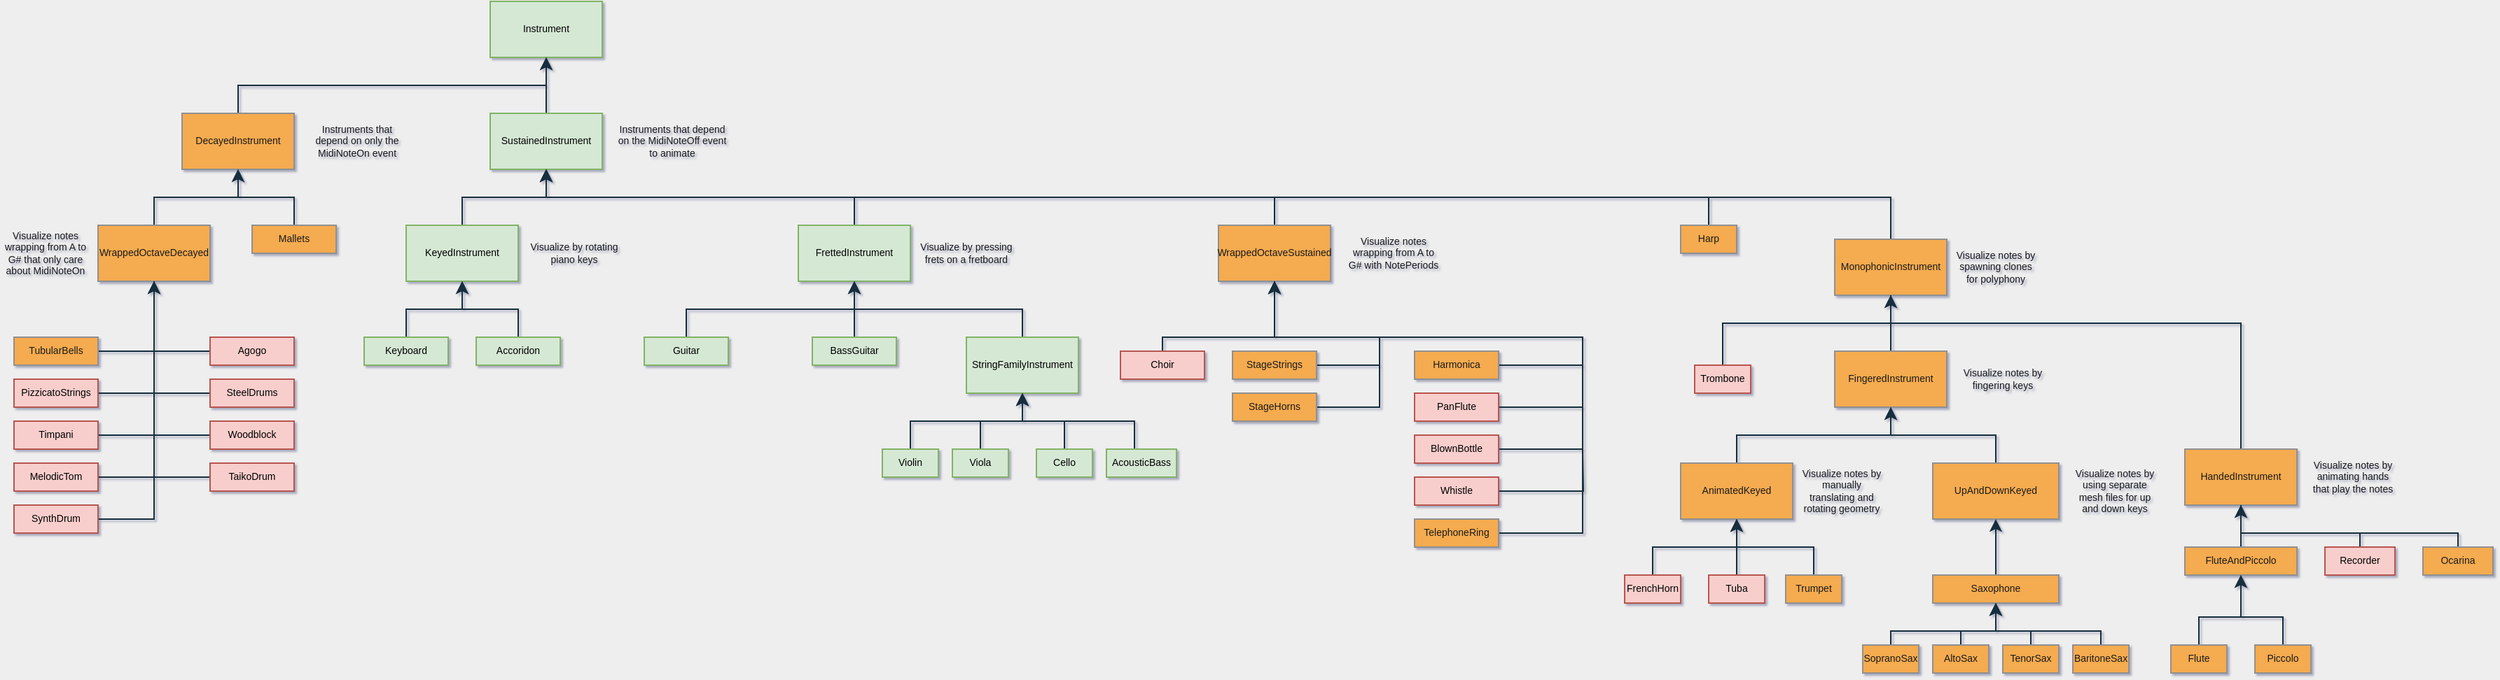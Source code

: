 <mxfile version="14.1.8" type="device"><diagram id="WUts6WO1dOStPRnksAvn" name="Page-1"><mxGraphModel dx="778" dy="396" grid="0" gridSize="10" guides="1" tooltips="1" connect="1" arrows="1" fold="1" page="1" pageScale="1" pageWidth="850" pageHeight="1100" background="#EEEEEE" math="0" shadow="1"><root><mxCell id="0"/><mxCell id="1" parent="0"/><mxCell id="Xlihz779-8YkZ3bhaRgM-1" value="Instrument" style="rounded=0;whiteSpace=wrap;html=1;fontSize=7;fillColor=#d5e8d4;strokeColor=#82b366;" vertex="1" parent="1"><mxGeometry x="420" y="280" width="80" height="40" as="geometry"/></mxCell><mxCell id="Xlihz779-8YkZ3bhaRgM-10" style="edgeStyle=orthogonalEdgeStyle;rounded=0;orthogonalLoop=1;jettySize=auto;html=1;fontSize=7;strokeColor=#182E3E;fontColor=#1A1A1A;labelBackgroundColor=#EEEEEE;" edge="1" parent="1" source="Xlihz779-8YkZ3bhaRgM-2" target="Xlihz779-8YkZ3bhaRgM-9"><mxGeometry relative="1" as="geometry"/></mxCell><mxCell id="Xlihz779-8YkZ3bhaRgM-2" value="KeyedInstrument" style="rounded=0;whiteSpace=wrap;html=1;fontSize=7;fillColor=#d5e8d4;strokeColor=#82b366;" vertex="1" parent="1"><mxGeometry x="360" y="440" width="80" height="40" as="geometry"/></mxCell><mxCell id="Xlihz779-8YkZ3bhaRgM-5" style="edgeStyle=orthogonalEdgeStyle;rounded=0;orthogonalLoop=1;jettySize=auto;html=1;fontSize=7;strokeColor=#182E3E;fontColor=#1A1A1A;labelBackgroundColor=#EEEEEE;" edge="1" parent="1" source="Xlihz779-8YkZ3bhaRgM-3" target="Xlihz779-8YkZ3bhaRgM-2"><mxGeometry relative="1" as="geometry"/></mxCell><mxCell id="Xlihz779-8YkZ3bhaRgM-3" value="Keyboard" style="rounded=0;whiteSpace=wrap;html=1;fontSize=7;fillColor=#d5e8d4;strokeColor=#82b366;" vertex="1" parent="1"><mxGeometry x="330" y="520" width="60" height="20" as="geometry"/></mxCell><mxCell id="Xlihz779-8YkZ3bhaRgM-6" style="edgeStyle=orthogonalEdgeStyle;rounded=0;orthogonalLoop=1;jettySize=auto;html=1;fontSize=7;strokeColor=#182E3E;fontColor=#1A1A1A;labelBackgroundColor=#EEEEEE;" edge="1" parent="1" source="Xlihz779-8YkZ3bhaRgM-4" target="Xlihz779-8YkZ3bhaRgM-2"><mxGeometry relative="1" as="geometry"/></mxCell><mxCell id="Xlihz779-8YkZ3bhaRgM-4" value="Accoridon" style="rounded=0;whiteSpace=wrap;html=1;fontSize=7;fillColor=#d5e8d4;strokeColor=#82b366;" vertex="1" parent="1"><mxGeometry x="410" y="520" width="60" height="20" as="geometry"/></mxCell><mxCell id="Xlihz779-8YkZ3bhaRgM-11" style="edgeStyle=orthogonalEdgeStyle;rounded=0;orthogonalLoop=1;jettySize=auto;html=1;fontSize=7;strokeColor=#182E3E;fontColor=#1A1A1A;labelBackgroundColor=#EEEEEE;" edge="1" parent="1" source="Xlihz779-8YkZ3bhaRgM-9" target="Xlihz779-8YkZ3bhaRgM-1"><mxGeometry relative="1" as="geometry"/></mxCell><mxCell id="Xlihz779-8YkZ3bhaRgM-9" value="SustainedInstrument" style="rounded=0;whiteSpace=wrap;html=1;fontSize=7;fillColor=#d5e8d4;strokeColor=#82b366;" vertex="1" parent="1"><mxGeometry x="420" y="360" width="80" height="40" as="geometry"/></mxCell><mxCell id="Xlihz779-8YkZ3bhaRgM-13" style="edgeStyle=orthogonalEdgeStyle;rounded=0;orthogonalLoop=1;jettySize=auto;html=1;fontSize=7;strokeColor=#182E3E;fontColor=#1A1A1A;labelBackgroundColor=#EEEEEE;" edge="1" parent="1" source="Xlihz779-8YkZ3bhaRgM-12" target="Xlihz779-8YkZ3bhaRgM-9"><mxGeometry relative="1" as="geometry"><Array as="points"><mxPoint x="680" y="420"/><mxPoint x="460" y="420"/></Array></mxGeometry></mxCell><mxCell id="Xlihz779-8YkZ3bhaRgM-12" value="&lt;font style=&quot;font-size: 7px;&quot;&gt;FrettedInstrument&lt;/font&gt;" style="rounded=0;whiteSpace=wrap;html=1;fontSize=7;fillColor=#d5e8d4;strokeColor=#82b366;" vertex="1" parent="1"><mxGeometry x="640" y="440" width="80" height="40" as="geometry"/></mxCell><mxCell id="Xlihz779-8YkZ3bhaRgM-15" style="edgeStyle=orthogonalEdgeStyle;rounded=0;orthogonalLoop=1;jettySize=auto;html=1;fontSize=7;strokeColor=#182E3E;fontColor=#1A1A1A;labelBackgroundColor=#EEEEEE;" edge="1" parent="1" source="Xlihz779-8YkZ3bhaRgM-14" target="Xlihz779-8YkZ3bhaRgM-12"><mxGeometry relative="1" as="geometry"><Array as="points"><mxPoint x="560" y="500"/><mxPoint x="680" y="500"/></Array></mxGeometry></mxCell><mxCell id="Xlihz779-8YkZ3bhaRgM-14" value="&lt;font style=&quot;font-size: 7px;&quot;&gt;Guitar&lt;/font&gt;" style="rounded=0;whiteSpace=wrap;html=1;fontSize=7;fillColor=#d5e8d4;strokeColor=#82b366;" vertex="1" parent="1"><mxGeometry x="530" y="520" width="60" height="20" as="geometry"/></mxCell><mxCell id="Xlihz779-8YkZ3bhaRgM-17" style="edgeStyle=orthogonalEdgeStyle;rounded=0;orthogonalLoop=1;jettySize=auto;html=1;fontSize=7;strokeColor=#182E3E;fontColor=#1A1A1A;labelBackgroundColor=#EEEEEE;" edge="1" parent="1" source="Xlihz779-8YkZ3bhaRgM-16" target="Xlihz779-8YkZ3bhaRgM-12"><mxGeometry relative="1" as="geometry"/></mxCell><mxCell id="Xlihz779-8YkZ3bhaRgM-16" value="&lt;font style=&quot;font-size: 7px;&quot;&gt;BassGuitar&lt;br style=&quot;font-size: 7px;&quot;&gt;&lt;/font&gt;" style="rounded=0;whiteSpace=wrap;html=1;fontSize=7;fillColor=#d5e8d4;strokeColor=#82b366;" vertex="1" parent="1"><mxGeometry x="650" y="520" width="60" height="20" as="geometry"/></mxCell><mxCell id="Xlihz779-8YkZ3bhaRgM-19" style="edgeStyle=orthogonalEdgeStyle;rounded=0;orthogonalLoop=1;jettySize=auto;html=1;fontSize=7;strokeColor=#182E3E;fontColor=#1A1A1A;labelBackgroundColor=#EEEEEE;" edge="1" parent="1" source="Xlihz779-8YkZ3bhaRgM-18" target="Xlihz779-8YkZ3bhaRgM-12"><mxGeometry relative="1" as="geometry"><Array as="points"><mxPoint x="800" y="500"/><mxPoint x="680" y="500"/></Array></mxGeometry></mxCell><mxCell id="Xlihz779-8YkZ3bhaRgM-18" value="&lt;font style=&quot;font-size: 7px;&quot;&gt;StringFamilyInstrument&lt;br style=&quot;font-size: 7px;&quot;&gt;&lt;/font&gt;" style="rounded=0;whiteSpace=wrap;html=1;fontSize=7;fillColor=#d5e8d4;strokeColor=#82b366;" vertex="1" parent="1"><mxGeometry x="760" y="520" width="80" height="40" as="geometry"/></mxCell><mxCell id="Xlihz779-8YkZ3bhaRgM-27" style="edgeStyle=orthogonalEdgeStyle;rounded=0;orthogonalLoop=1;jettySize=auto;html=1;fontSize=7;strokeColor=#182E3E;fontColor=#1A1A1A;labelBackgroundColor=#EEEEEE;" edge="1" parent="1" source="Xlihz779-8YkZ3bhaRgM-23" target="Xlihz779-8YkZ3bhaRgM-18"><mxGeometry relative="1" as="geometry"><Array as="points"><mxPoint x="720" y="580"/><mxPoint x="800" y="580"/></Array></mxGeometry></mxCell><mxCell id="Xlihz779-8YkZ3bhaRgM-23" value="&lt;font style=&quot;font-size: 7px;&quot;&gt;Violin&lt;br style=&quot;font-size: 7px;&quot;&gt;&lt;/font&gt;" style="rounded=0;whiteSpace=wrap;html=1;fontSize=7;fillColor=#d5e8d4;strokeColor=#82b366;" vertex="1" parent="1"><mxGeometry x="700" y="600" width="40" height="20" as="geometry"/></mxCell><mxCell id="Xlihz779-8YkZ3bhaRgM-28" style="edgeStyle=orthogonalEdgeStyle;rounded=0;orthogonalLoop=1;jettySize=auto;html=1;fontSize=7;strokeColor=#182E3E;fontColor=#1A1A1A;labelBackgroundColor=#EEEEEE;" edge="1" parent="1" source="Xlihz779-8YkZ3bhaRgM-24" target="Xlihz779-8YkZ3bhaRgM-18"><mxGeometry relative="1" as="geometry"/></mxCell><mxCell id="Xlihz779-8YkZ3bhaRgM-24" value="&lt;font style=&quot;font-size: 7px;&quot;&gt;Viola&lt;br style=&quot;font-size: 7px;&quot;&gt;&lt;/font&gt;" style="rounded=0;whiteSpace=wrap;html=1;fontSize=7;fillColor=#d5e8d4;strokeColor=#82b366;" vertex="1" parent="1"><mxGeometry x="750" y="600" width="40" height="20" as="geometry"/></mxCell><mxCell id="Xlihz779-8YkZ3bhaRgM-29" style="edgeStyle=orthogonalEdgeStyle;rounded=0;orthogonalLoop=1;jettySize=auto;html=1;fontSize=7;strokeColor=#182E3E;fontColor=#1A1A1A;labelBackgroundColor=#EEEEEE;" edge="1" parent="1" source="Xlihz779-8YkZ3bhaRgM-25" target="Xlihz779-8YkZ3bhaRgM-18"><mxGeometry relative="1" as="geometry"/></mxCell><mxCell id="Xlihz779-8YkZ3bhaRgM-25" value="&lt;font style=&quot;font-size: 7px;&quot;&gt;Cello&lt;br style=&quot;font-size: 7px;&quot;&gt;&lt;/font&gt;" style="rounded=0;whiteSpace=wrap;html=1;fontSize=7;fillColor=#d5e8d4;strokeColor=#82b366;" vertex="1" parent="1"><mxGeometry x="810" y="600" width="40" height="20" as="geometry"/></mxCell><mxCell id="Xlihz779-8YkZ3bhaRgM-30" style="edgeStyle=orthogonalEdgeStyle;rounded=0;orthogonalLoop=1;jettySize=auto;html=1;fontSize=7;strokeColor=#182E3E;fontColor=#1A1A1A;labelBackgroundColor=#EEEEEE;" edge="1" parent="1" source="Xlihz779-8YkZ3bhaRgM-26" target="Xlihz779-8YkZ3bhaRgM-18"><mxGeometry relative="1" as="geometry"><Array as="points"><mxPoint x="880" y="580"/><mxPoint x="800" y="580"/></Array></mxGeometry></mxCell><mxCell id="Xlihz779-8YkZ3bhaRgM-26" value="&lt;font style=&quot;font-size: 7px;&quot;&gt;AcousticBass&lt;br style=&quot;font-size: 7px;&quot;&gt;&lt;/font&gt;" style="rounded=0;whiteSpace=wrap;html=1;fontSize=7;fillColor=#d5e8d4;strokeColor=#82b366;" vertex="1" parent="1"><mxGeometry x="860" y="600" width="50" height="20" as="geometry"/></mxCell><mxCell id="Xlihz779-8YkZ3bhaRgM-35" style="edgeStyle=orthogonalEdgeStyle;rounded=0;orthogonalLoop=1;jettySize=auto;html=1;fontSize=7;strokeColor=#182E3E;fontColor=#1A1A1A;labelBackgroundColor=#EEEEEE;" edge="1" parent="1" source="Xlihz779-8YkZ3bhaRgM-33" target="Xlihz779-8YkZ3bhaRgM-1"><mxGeometry relative="1" as="geometry"><Array as="points"><mxPoint x="240" y="340"/><mxPoint x="460" y="340"/></Array></mxGeometry></mxCell><mxCell id="Xlihz779-8YkZ3bhaRgM-33" value="DecayedInstrument" style="rounded=0;whiteSpace=wrap;html=1;fontSize=7;fillColor=#F5AB50;strokeColor=#909090;fontColor=#1A1A1A;" vertex="1" parent="1"><mxGeometry x="200" y="360" width="80" height="40" as="geometry"/></mxCell><mxCell id="Xlihz779-8YkZ3bhaRgM-36" style="edgeStyle=orthogonalEdgeStyle;rounded=0;orthogonalLoop=1;jettySize=auto;html=1;fontSize=7;strokeColor=#182E3E;fontColor=#1A1A1A;labelBackgroundColor=#EEEEEE;" edge="1" parent="1" source="Xlihz779-8YkZ3bhaRgM-34" target="Xlihz779-8YkZ3bhaRgM-33"><mxGeometry relative="1" as="geometry"/></mxCell><mxCell id="Xlihz779-8YkZ3bhaRgM-34" value="Mallets" style="rounded=0;whiteSpace=wrap;html=1;fontSize=7;fillColor=#F5AB50;strokeColor=#909090;fontColor=#1A1A1A;" vertex="1" parent="1"><mxGeometry x="250" y="440" width="60" height="20" as="geometry"/></mxCell><mxCell id="Xlihz779-8YkZ3bhaRgM-40" style="edgeStyle=orthogonalEdgeStyle;rounded=0;orthogonalLoop=1;jettySize=auto;html=1;fontSize=7;strokeColor=#182E3E;fontColor=#1A1A1A;labelBackgroundColor=#EEEEEE;" edge="1" parent="1" source="Xlihz779-8YkZ3bhaRgM-37" target="Xlihz779-8YkZ3bhaRgM-38"><mxGeometry relative="1" as="geometry"><Array as="points"><mxPoint x="180" y="530"/></Array></mxGeometry></mxCell><mxCell id="Xlihz779-8YkZ3bhaRgM-37" value="TubularBells" style="rounded=0;whiteSpace=wrap;html=1;fontSize=7;fillColor=#F5AB50;strokeColor=#909090;fontColor=#1A1A1A;" vertex="1" parent="1"><mxGeometry x="80" y="520" width="60" height="20" as="geometry"/></mxCell><mxCell id="Xlihz779-8YkZ3bhaRgM-41" style="edgeStyle=orthogonalEdgeStyle;rounded=0;orthogonalLoop=1;jettySize=auto;html=1;fontSize=7;strokeColor=#182E3E;fontColor=#1A1A1A;labelBackgroundColor=#EEEEEE;" edge="1" parent="1" source="Xlihz779-8YkZ3bhaRgM-38" target="Xlihz779-8YkZ3bhaRgM-33"><mxGeometry relative="1" as="geometry"/></mxCell><mxCell id="Xlihz779-8YkZ3bhaRgM-38" value="&lt;font style=&quot;font-size: 7px;&quot;&gt;WrappedOctaveDecayed&lt;/font&gt;" style="rounded=0;whiteSpace=wrap;html=1;fontSize=7;fillColor=#F5AB50;strokeColor=#909090;fontColor=#1A1A1A;" vertex="1" parent="1"><mxGeometry x="140" y="440" width="80" height="40" as="geometry"/></mxCell><mxCell id="Xlihz779-8YkZ3bhaRgM-45" style="edgeStyle=orthogonalEdgeStyle;rounded=0;orthogonalLoop=1;jettySize=auto;html=1;fontSize=7;strokeColor=#182E3E;fontColor=#1A1A1A;labelBackgroundColor=#EEEEEE;" edge="1" parent="1" source="Xlihz779-8YkZ3bhaRgM-44" target="Xlihz779-8YkZ3bhaRgM-38"><mxGeometry relative="1" as="geometry"><Array as="points"><mxPoint x="180" y="560"/></Array></mxGeometry></mxCell><mxCell id="Xlihz779-8YkZ3bhaRgM-44" value="PizzicatoStrings" style="rounded=0;whiteSpace=wrap;html=1;fontSize=7;fillColor=#f8cecc;strokeColor=#b85450;" vertex="1" parent="1"><mxGeometry x="80" y="550" width="60" height="20" as="geometry"/></mxCell><mxCell id="Xlihz779-8YkZ3bhaRgM-49" style="edgeStyle=orthogonalEdgeStyle;rounded=0;orthogonalLoop=1;jettySize=auto;html=1;fontSize=7;strokeColor=#182E3E;fontColor=#1A1A1A;labelBackgroundColor=#EEEEEE;" edge="1" parent="1" source="Xlihz779-8YkZ3bhaRgM-46" target="Xlihz779-8YkZ3bhaRgM-47"><mxGeometry relative="1" as="geometry"><Array as="points"><mxPoint x="1055" y="540"/><mxPoint x="1055" y="520"/><mxPoint x="980" y="520"/></Array></mxGeometry></mxCell><mxCell id="Xlihz779-8YkZ3bhaRgM-46" value="StageStrings" style="rounded=0;whiteSpace=wrap;html=1;fontSize=7;fillColor=#F5AB50;strokeColor=#909090;fontColor=#1A1A1A;" vertex="1" parent="1"><mxGeometry x="950" y="530" width="60" height="20" as="geometry"/></mxCell><mxCell id="Xlihz779-8YkZ3bhaRgM-48" style="edgeStyle=orthogonalEdgeStyle;rounded=0;orthogonalLoop=1;jettySize=auto;html=1;fontSize=7;strokeColor=#182E3E;fontColor=#1A1A1A;labelBackgroundColor=#EEEEEE;" edge="1" parent="1" source="Xlihz779-8YkZ3bhaRgM-47" target="Xlihz779-8YkZ3bhaRgM-9"><mxGeometry relative="1" as="geometry"><Array as="points"><mxPoint x="980" y="420"/><mxPoint x="460" y="420"/></Array></mxGeometry></mxCell><mxCell id="Xlihz779-8YkZ3bhaRgM-47" value="&lt;font style=&quot;font-size: 7px;&quot;&gt;WrappedOctaveSustained&lt;/font&gt;" style="rounded=0;whiteSpace=wrap;html=1;fontSize=7;fillColor=#F5AB50;strokeColor=#909090;fontColor=#1A1A1A;" vertex="1" parent="1"><mxGeometry x="940" y="440" width="80" height="40" as="geometry"/></mxCell><mxCell id="Xlihz779-8YkZ3bhaRgM-51" style="edgeStyle=orthogonalEdgeStyle;rounded=0;orthogonalLoop=1;jettySize=auto;html=1;fontSize=7;strokeColor=#182E3E;fontColor=#1A1A1A;labelBackgroundColor=#EEEEEE;" edge="1" parent="1" source="Xlihz779-8YkZ3bhaRgM-50" target="Xlihz779-8YkZ3bhaRgM-9"><mxGeometry relative="1" as="geometry"><Array as="points"><mxPoint x="1290" y="420"/><mxPoint x="460" y="420"/></Array></mxGeometry></mxCell><mxCell id="Xlihz779-8YkZ3bhaRgM-50" value="&lt;font style=&quot;font-size: 7px;&quot;&gt;Harp&lt;/font&gt;" style="rounded=0;whiteSpace=wrap;html=1;fontSize=7;fillColor=#F5AB50;strokeColor=#909090;fontColor=#1A1A1A;" vertex="1" parent="1"><mxGeometry x="1270" y="440" width="40" height="20" as="geometry"/></mxCell><mxCell id="Xlihz779-8YkZ3bhaRgM-55" style="edgeStyle=orthogonalEdgeStyle;rounded=0;orthogonalLoop=1;jettySize=auto;html=1;fontSize=7;strokeColor=#182E3E;fontColor=#1A1A1A;labelBackgroundColor=#EEEEEE;" edge="1" parent="1" source="Xlihz779-8YkZ3bhaRgM-52" target="Xlihz779-8YkZ3bhaRgM-38"><mxGeometry relative="1" as="geometry"><Array as="points"><mxPoint x="180" y="590"/></Array></mxGeometry></mxCell><mxCell id="Xlihz779-8YkZ3bhaRgM-52" value="Timpani" style="rounded=0;whiteSpace=wrap;html=1;fontSize=7;fillColor=#f8cecc;strokeColor=#b85450;" vertex="1" parent="1"><mxGeometry x="80" y="580" width="60" height="20" as="geometry"/></mxCell><mxCell id="Xlihz779-8YkZ3bhaRgM-54" style="edgeStyle=orthogonalEdgeStyle;rounded=0;orthogonalLoop=1;jettySize=auto;html=1;fontSize=7;strokeColor=#182E3E;fontColor=#1A1A1A;labelBackgroundColor=#EEEEEE;" edge="1" parent="1" source="Xlihz779-8YkZ3bhaRgM-53" target="Xlihz779-8YkZ3bhaRgM-47"><mxGeometry relative="1" as="geometry"><Array as="points"><mxPoint x="1200" y="540"/><mxPoint x="1200" y="520"/><mxPoint x="980" y="520"/></Array></mxGeometry></mxCell><mxCell id="Xlihz779-8YkZ3bhaRgM-53" value="&lt;font style=&quot;font-size: 7px;&quot;&gt;Harmonica&lt;/font&gt;" style="rounded=0;whiteSpace=wrap;html=1;fontSize=7;fillColor=#F5AB50;strokeColor=#909090;fontColor=#1A1A1A;" vertex="1" parent="1"><mxGeometry x="1080" y="530" width="60" height="20" as="geometry"/></mxCell><mxCell id="Xlihz779-8YkZ3bhaRgM-57" style="edgeStyle=orthogonalEdgeStyle;rounded=0;orthogonalLoop=1;jettySize=auto;html=1;fontSize=7;strokeColor=#182E3E;fontColor=#1A1A1A;labelBackgroundColor=#EEEEEE;" edge="1" parent="1" source="Xlihz779-8YkZ3bhaRgM-56" target="Xlihz779-8YkZ3bhaRgM-47"><mxGeometry relative="1" as="geometry"><Array as="points"><mxPoint x="900" y="520"/><mxPoint x="980" y="520"/></Array></mxGeometry></mxCell><mxCell id="Xlihz779-8YkZ3bhaRgM-56" value="Choir" style="rounded=0;whiteSpace=wrap;html=1;fontSize=7;fillColor=#f8cecc;strokeColor=#b85450;" vertex="1" parent="1"><mxGeometry x="870" y="530" width="60" height="20" as="geometry"/></mxCell><mxCell id="Xlihz779-8YkZ3bhaRgM-92" style="edgeStyle=orthogonalEdgeStyle;rounded=0;orthogonalLoop=1;jettySize=auto;html=1;fontSize=7;strokeColor=#182E3E;fontColor=#1A1A1A;labelBackgroundColor=#EEEEEE;" edge="1" parent="1" source="Xlihz779-8YkZ3bhaRgM-58" target="Xlihz779-8YkZ3bhaRgM-91"><mxGeometry relative="1" as="geometry"/></mxCell><mxCell id="Xlihz779-8YkZ3bhaRgM-58" value="&lt;font style=&quot;font-size: 7px;&quot;&gt;FingeredInstrument&lt;/font&gt;" style="rounded=0;whiteSpace=wrap;html=1;fontSize=7;fillColor=#F5AB50;strokeColor=#909090;fontColor=#1A1A1A;" vertex="1" parent="1"><mxGeometry x="1380" y="530" width="80" height="40" as="geometry"/></mxCell><mxCell id="Xlihz779-8YkZ3bhaRgM-61" style="edgeStyle=orthogonalEdgeStyle;rounded=0;orthogonalLoop=1;jettySize=auto;html=1;fontSize=7;strokeColor=#182E3E;fontColor=#1A1A1A;labelBackgroundColor=#EEEEEE;" edge="1" parent="1" source="Xlihz779-8YkZ3bhaRgM-67" target="Xlihz779-8YkZ3bhaRgM-58"><mxGeometry relative="1" as="geometry"/></mxCell><mxCell id="Xlihz779-8YkZ3bhaRgM-63" value="Visualize by rotating piano keys" style="text;html=1;strokeColor=none;fillColor=none;align=center;verticalAlign=middle;whiteSpace=wrap;rounded=0;fontSize=7;fontColor=#1A1A1A;" vertex="1" parent="1"><mxGeometry x="440" y="440" width="80" height="40" as="geometry"/></mxCell><mxCell id="Xlihz779-8YkZ3bhaRgM-64" value="Visualize by pressing frets on a fretboard" style="text;html=1;strokeColor=none;fillColor=none;align=center;verticalAlign=middle;whiteSpace=wrap;rounded=0;fontSize=7;fontColor=#1A1A1A;" vertex="1" parent="1"><mxGeometry x="720" y="440" width="80" height="40" as="geometry"/></mxCell><mxCell id="Xlihz779-8YkZ3bhaRgM-65" value="Visualize notes wrapping from A to G# with NotePeriods" style="text;html=1;strokeColor=none;fillColor=none;align=center;verticalAlign=middle;whiteSpace=wrap;rounded=0;fontSize=7;fontColor=#1A1A1A;" vertex="1" parent="1"><mxGeometry x="1030" y="440" width="70" height="40" as="geometry"/></mxCell><mxCell id="Xlihz779-8YkZ3bhaRgM-66" value="Visualize notes by fingering keys" style="text;html=1;strokeColor=none;fillColor=none;align=center;verticalAlign=middle;whiteSpace=wrap;rounded=0;fontSize=7;fontColor=#1A1A1A;" vertex="1" parent="1"><mxGeometry x="1470" y="530" width="60" height="40" as="geometry"/></mxCell><mxCell id="Xlihz779-8YkZ3bhaRgM-67" value="&lt;font style=&quot;font-size: 7px;&quot;&gt;UpAndDownKeyed&lt;/font&gt;" style="rounded=0;whiteSpace=wrap;html=1;fontSize=7;fillColor=#F5AB50;strokeColor=#909090;fontColor=#1A1A1A;" vertex="1" parent="1"><mxGeometry x="1450" y="610" width="90" height="40" as="geometry"/></mxCell><mxCell id="Xlihz779-8YkZ3bhaRgM-72" style="edgeStyle=orthogonalEdgeStyle;rounded=0;orthogonalLoop=1;jettySize=auto;html=1;fontSize=7;strokeColor=#182E3E;fontColor=#1A1A1A;labelBackgroundColor=#EEEEEE;" edge="1" parent="1" source="Xlihz779-8YkZ3bhaRgM-69" target="Xlihz779-8YkZ3bhaRgM-58"><mxGeometry relative="1" as="geometry"><Array as="points"><mxPoint x="1310" y="590"/><mxPoint x="1420" y="590"/></Array></mxGeometry></mxCell><mxCell id="Xlihz779-8YkZ3bhaRgM-69" value="&lt;font style=&quot;font-size: 7px;&quot;&gt;AnimatedKeyed&lt;/font&gt;" style="rounded=0;whiteSpace=wrap;html=1;fontSize=7;fillColor=#F5AB50;strokeColor=#909090;fontColor=#1A1A1A;" vertex="1" parent="1"><mxGeometry x="1270" y="610" width="80" height="40" as="geometry"/></mxCell><mxCell id="Xlihz779-8YkZ3bhaRgM-71" style="edgeStyle=orthogonalEdgeStyle;rounded=0;orthogonalLoop=1;jettySize=auto;html=1;fontSize=7;strokeColor=#182E3E;fontColor=#1A1A1A;labelBackgroundColor=#EEEEEE;" edge="1" parent="1" source="Xlihz779-8YkZ3bhaRgM-70" target="Xlihz779-8YkZ3bhaRgM-69"><mxGeometry relative="1" as="geometry"/></mxCell><mxCell id="Xlihz779-8YkZ3bhaRgM-70" value="Trumpet" style="rounded=0;whiteSpace=wrap;html=1;fontSize=7;fillColor=#F5AB50;strokeColor=#909090;fontColor=#1A1A1A;" vertex="1" parent="1"><mxGeometry x="1345" y="690" width="40" height="20" as="geometry"/></mxCell><mxCell id="Xlihz779-8YkZ3bhaRgM-74" style="edgeStyle=orthogonalEdgeStyle;rounded=0;orthogonalLoop=1;jettySize=auto;html=1;fontSize=7;strokeColor=#182E3E;fontColor=#1A1A1A;labelBackgroundColor=#EEEEEE;" edge="1" parent="1" source="Xlihz779-8YkZ3bhaRgM-73" target="Xlihz779-8YkZ3bhaRgM-67"><mxGeometry relative="1" as="geometry"/></mxCell><mxCell id="Xlihz779-8YkZ3bhaRgM-73" value="Saxophone" style="rounded=0;whiteSpace=wrap;html=1;fontSize=7;fillColor=#F5AB50;strokeColor=#909090;fontColor=#1A1A1A;" vertex="1" parent="1"><mxGeometry x="1450" y="690" width="90" height="20" as="geometry"/></mxCell><mxCell id="Xlihz779-8YkZ3bhaRgM-86" style="edgeStyle=orthogonalEdgeStyle;rounded=0;orthogonalLoop=1;jettySize=auto;html=1;fontSize=7;strokeColor=#182E3E;fontColor=#1A1A1A;labelBackgroundColor=#EEEEEE;" edge="1" parent="1" source="Xlihz779-8YkZ3bhaRgM-75" target="Xlihz779-8YkZ3bhaRgM-73"><mxGeometry relative="1" as="geometry"><Array as="points"><mxPoint x="1470" y="730"/><mxPoint x="1495" y="730"/></Array></mxGeometry></mxCell><mxCell id="Xlihz779-8YkZ3bhaRgM-75" value="AltoSax" style="rounded=0;whiteSpace=wrap;html=1;fontSize=7;fillColor=#F5AB50;strokeColor=#909090;fontColor=#1A1A1A;" vertex="1" parent="1"><mxGeometry x="1450" y="740" width="40" height="20" as="geometry"/></mxCell><mxCell id="Xlihz779-8YkZ3bhaRgM-87" style="edgeStyle=orthogonalEdgeStyle;rounded=0;orthogonalLoop=1;jettySize=auto;html=1;fontSize=7;strokeColor=#182E3E;fontColor=#1A1A1A;labelBackgroundColor=#EEEEEE;" edge="1" parent="1" source="Xlihz779-8YkZ3bhaRgM-78" target="Xlihz779-8YkZ3bhaRgM-73"><mxGeometry relative="1" as="geometry"><Array as="points"><mxPoint x="1520" y="730"/><mxPoint x="1495" y="730"/></Array></mxGeometry></mxCell><mxCell id="Xlihz779-8YkZ3bhaRgM-78" value="TenorSax" style="rounded=0;whiteSpace=wrap;html=1;fontSize=7;fillColor=#F5AB50;strokeColor=#909090;fontColor=#1A1A1A;" vertex="1" parent="1"><mxGeometry x="1500" y="740" width="40" height="20" as="geometry"/></mxCell><mxCell id="Xlihz779-8YkZ3bhaRgM-88" style="edgeStyle=orthogonalEdgeStyle;rounded=0;orthogonalLoop=1;jettySize=auto;html=1;fontSize=7;strokeColor=#182E3E;fontColor=#1A1A1A;labelBackgroundColor=#EEEEEE;" edge="1" parent="1" source="Xlihz779-8YkZ3bhaRgM-80" target="Xlihz779-8YkZ3bhaRgM-73"><mxGeometry relative="1" as="geometry"><Array as="points"><mxPoint x="1570" y="730"/><mxPoint x="1495" y="730"/></Array></mxGeometry></mxCell><mxCell id="Xlihz779-8YkZ3bhaRgM-80" value="BaritoneSax" style="rounded=0;whiteSpace=wrap;html=1;fontSize=7;fillColor=#F5AB50;strokeColor=#909090;fontColor=#1A1A1A;" vertex="1" parent="1"><mxGeometry x="1550" y="740" width="40" height="20" as="geometry"/></mxCell><mxCell id="Xlihz779-8YkZ3bhaRgM-85" style="edgeStyle=orthogonalEdgeStyle;rounded=0;orthogonalLoop=1;jettySize=auto;html=1;fontSize=7;strokeColor=#182E3E;fontColor=#1A1A1A;labelBackgroundColor=#EEEEEE;" edge="1" parent="1" source="Xlihz779-8YkZ3bhaRgM-83" target="Xlihz779-8YkZ3bhaRgM-73"><mxGeometry relative="1" as="geometry"><Array as="points"><mxPoint x="1420" y="730"/><mxPoint x="1495" y="730"/></Array></mxGeometry></mxCell><mxCell id="Xlihz779-8YkZ3bhaRgM-83" value="SopranoSax" style="rounded=0;whiteSpace=wrap;html=1;fontSize=7;fillColor=#F5AB50;strokeColor=#909090;fontColor=#1A1A1A;" vertex="1" parent="1"><mxGeometry x="1400" y="740" width="40" height="20" as="geometry"/></mxCell><mxCell id="Xlihz779-8YkZ3bhaRgM-89" value="Visualize notes by using separate mesh files for up and down keys" style="text;html=1;strokeColor=none;fillColor=none;align=center;verticalAlign=middle;whiteSpace=wrap;rounded=0;fontSize=7;fontColor=#1A1A1A;" vertex="1" parent="1"><mxGeometry x="1550" y="610" width="60" height="40" as="geometry"/></mxCell><mxCell id="Xlihz779-8YkZ3bhaRgM-90" value="Visualize notes by manually translating and rotating geometry" style="text;html=1;strokeColor=none;fillColor=none;align=center;verticalAlign=middle;whiteSpace=wrap;rounded=0;fontSize=7;fontColor=#1A1A1A;" vertex="1" parent="1"><mxGeometry x="1355" y="610" width="60" height="40" as="geometry"/></mxCell><mxCell id="Xlihz779-8YkZ3bhaRgM-93" style="edgeStyle=orthogonalEdgeStyle;rounded=0;orthogonalLoop=1;jettySize=auto;html=1;fontSize=7;strokeColor=#182E3E;fontColor=#1A1A1A;labelBackgroundColor=#EEEEEE;" edge="1" parent="1" source="Xlihz779-8YkZ3bhaRgM-91" target="Xlihz779-8YkZ3bhaRgM-9"><mxGeometry relative="1" as="geometry"><Array as="points"><mxPoint x="1420" y="420"/><mxPoint x="460" y="420"/></Array></mxGeometry></mxCell><mxCell id="Xlihz779-8YkZ3bhaRgM-91" value="MonophonicInstrument" style="rounded=0;whiteSpace=wrap;html=1;fontSize=7;fillColor=#F5AB50;strokeColor=#909090;fontColor=#1A1A1A;" vertex="1" parent="1"><mxGeometry x="1380" y="450" width="80" height="40" as="geometry"/></mxCell><mxCell id="Xlihz779-8YkZ3bhaRgM-95" style="edgeStyle=orthogonalEdgeStyle;rounded=0;orthogonalLoop=1;jettySize=auto;html=1;fontSize=7;strokeColor=#182E3E;fontColor=#1A1A1A;labelBackgroundColor=#EEEEEE;" edge="1" parent="1" source="Xlihz779-8YkZ3bhaRgM-94" target="Xlihz779-8YkZ3bhaRgM-91"><mxGeometry relative="1" as="geometry"><Array as="points"><mxPoint x="1300" y="510"/><mxPoint x="1420" y="510"/></Array></mxGeometry></mxCell><mxCell id="Xlihz779-8YkZ3bhaRgM-94" value="Trombone" style="rounded=0;whiteSpace=wrap;html=1;fontSize=7;fillColor=#F5AB50;strokeColor=#909090;fontColor=#1A1A1A;" vertex="1" parent="1"><mxGeometry x="1280" y="540" width="40" height="20" as="geometry"/></mxCell><mxCell id="Xlihz779-8YkZ3bhaRgM-97" style="edgeStyle=orthogonalEdgeStyle;rounded=0;orthogonalLoop=1;jettySize=auto;html=1;fontSize=7;strokeColor=#182E3E;fontColor=#1A1A1A;labelBackgroundColor=#EEEEEE;" edge="1" parent="1" source="Xlihz779-8YkZ3bhaRgM-96" target="Xlihz779-8YkZ3bhaRgM-69"><mxGeometry relative="1" as="geometry"/></mxCell><mxCell id="Xlihz779-8YkZ3bhaRgM-96" value="Tuba" style="rounded=0;whiteSpace=wrap;html=1;fontSize=7;fillColor=#f8cecc;strokeColor=#b85450;" vertex="1" parent="1"><mxGeometry x="1290" y="690" width="40" height="20" as="geometry"/></mxCell><mxCell id="Xlihz779-8YkZ3bhaRgM-99" style="edgeStyle=orthogonalEdgeStyle;rounded=0;orthogonalLoop=1;jettySize=auto;html=1;fontSize=7;strokeColor=#182E3E;fontColor=#1A1A1A;labelBackgroundColor=#EEEEEE;" edge="1" parent="1" source="Xlihz779-8YkZ3bhaRgM-98" target="Xlihz779-8YkZ3bhaRgM-69"><mxGeometry relative="1" as="geometry"/></mxCell><mxCell id="Xlihz779-8YkZ3bhaRgM-98" value="FrenchHorn" style="rounded=0;whiteSpace=wrap;html=1;fontSize=7;fillColor=#f8cecc;strokeColor=#b85450;" vertex="1" parent="1"><mxGeometry x="1230" y="690" width="40" height="20" as="geometry"/></mxCell><mxCell id="Xlihz779-8YkZ3bhaRgM-101" style="edgeStyle=orthogonalEdgeStyle;rounded=0;orthogonalLoop=1;jettySize=auto;html=1;fontSize=7;strokeColor=#182E3E;fontColor=#1A1A1A;labelBackgroundColor=#EEEEEE;" edge="1" parent="1" source="Xlihz779-8YkZ3bhaRgM-100" target="Xlihz779-8YkZ3bhaRgM-47"><mxGeometry relative="1" as="geometry"><Array as="points"><mxPoint x="1055" y="520"/><mxPoint x="980" y="520"/></Array></mxGeometry></mxCell><mxCell id="Xlihz779-8YkZ3bhaRgM-100" value="StageHorns" style="rounded=0;whiteSpace=wrap;html=1;fontSize=7;fillColor=#F5AB50;strokeColor=#909090;fontColor=#1A1A1A;" vertex="1" parent="1"><mxGeometry x="950" y="560" width="60" height="20" as="geometry"/></mxCell><mxCell id="Xlihz779-8YkZ3bhaRgM-143" style="edgeStyle=orthogonalEdgeStyle;rounded=0;orthogonalLoop=1;jettySize=auto;html=1;entryX=0.5;entryY=1;entryDx=0;entryDy=0;endArrow=none;endFill=0;fontSize=7;strokeColor=#182E3E;fontColor=#1A1A1A;labelBackgroundColor=#EEEEEE;" edge="1" parent="1" source="Xlihz779-8YkZ3bhaRgM-102" target="Xlihz779-8YkZ3bhaRgM-91"><mxGeometry relative="1" as="geometry"><Array as="points"><mxPoint x="1670" y="510"/><mxPoint x="1420" y="510"/></Array></mxGeometry></mxCell><mxCell id="Xlihz779-8YkZ3bhaRgM-102" value="&lt;font style=&quot;font-size: 7px&quot;&gt;HandedInstrument&lt;/font&gt;" style="rounded=0;whiteSpace=wrap;html=1;fontSize=7;fillColor=#F5AB50;strokeColor=#909090;fontColor=#1A1A1A;" vertex="1" parent="1"><mxGeometry x="1630" y="600" width="80" height="40" as="geometry"/></mxCell><mxCell id="Xlihz779-8YkZ3bhaRgM-104" value="Visualize notes by animating hands that play the notes" style="text;html=1;strokeColor=none;fillColor=none;align=center;verticalAlign=middle;whiteSpace=wrap;rounded=0;fontSize=7;fontColor=#1A1A1A;" vertex="1" parent="1"><mxGeometry x="1720" y="600" width="60" height="40" as="geometry"/></mxCell><mxCell id="Xlihz779-8YkZ3bhaRgM-106" style="edgeStyle=orthogonalEdgeStyle;rounded=0;orthogonalLoop=1;jettySize=auto;html=1;fontSize=7;strokeColor=#182E3E;fontColor=#1A1A1A;labelBackgroundColor=#EEEEEE;" edge="1" parent="1" source="Xlihz779-8YkZ3bhaRgM-105" target="Xlihz779-8YkZ3bhaRgM-102"><mxGeometry relative="1" as="geometry"/></mxCell><mxCell id="Xlihz779-8YkZ3bhaRgM-105" value="&lt;font style=&quot;font-size: 7px;&quot;&gt;FluteAndPiccolo&lt;/font&gt;" style="rounded=0;whiteSpace=wrap;html=1;fontSize=7;fillColor=#F5AB50;strokeColor=#909090;fontColor=#1A1A1A;" vertex="1" parent="1"><mxGeometry x="1630" y="670" width="80" height="20" as="geometry"/></mxCell><mxCell id="Xlihz779-8YkZ3bhaRgM-113" style="edgeStyle=orthogonalEdgeStyle;rounded=0;orthogonalLoop=1;jettySize=auto;html=1;fontSize=7;strokeColor=#182E3E;fontColor=#1A1A1A;labelBackgroundColor=#EEEEEE;" edge="1" parent="1" source="Xlihz779-8YkZ3bhaRgM-107" target="Xlihz779-8YkZ3bhaRgM-105"><mxGeometry relative="1" as="geometry"><Array as="points"><mxPoint x="1640" y="720"/><mxPoint x="1670" y="720"/></Array></mxGeometry></mxCell><mxCell id="Xlihz779-8YkZ3bhaRgM-107" value="&lt;font style=&quot;font-size: 7px;&quot;&gt;Flute&lt;/font&gt;" style="rounded=0;whiteSpace=wrap;html=1;fontSize=7;fillColor=#F5AB50;strokeColor=#909090;fontColor=#1A1A1A;" vertex="1" parent="1"><mxGeometry x="1620" y="740" width="40" height="20" as="geometry"/></mxCell><mxCell id="Xlihz779-8YkZ3bhaRgM-112" style="edgeStyle=orthogonalEdgeStyle;rounded=0;orthogonalLoop=1;jettySize=auto;html=1;fontSize=7;strokeColor=#182E3E;fontColor=#1A1A1A;labelBackgroundColor=#EEEEEE;" edge="1" parent="1" source="Xlihz779-8YkZ3bhaRgM-108" target="Xlihz779-8YkZ3bhaRgM-105"><mxGeometry relative="1" as="geometry"><Array as="points"><mxPoint x="1700" y="720"/><mxPoint x="1670" y="720"/></Array></mxGeometry></mxCell><mxCell id="Xlihz779-8YkZ3bhaRgM-108" value="&lt;font style=&quot;font-size: 7px;&quot;&gt;Piccolo&lt;/font&gt;" style="rounded=0;whiteSpace=wrap;html=1;fontSize=7;fillColor=#F5AB50;strokeColor=#909090;fontColor=#1A1A1A;" vertex="1" parent="1"><mxGeometry x="1680" y="740" width="40" height="20" as="geometry"/></mxCell><mxCell id="Xlihz779-8YkZ3bhaRgM-115" style="edgeStyle=orthogonalEdgeStyle;rounded=0;orthogonalLoop=1;jettySize=auto;html=1;fontSize=7;strokeColor=#182E3E;fontColor=#1A1A1A;labelBackgroundColor=#EEEEEE;" edge="1" parent="1" source="Xlihz779-8YkZ3bhaRgM-114" target="Xlihz779-8YkZ3bhaRgM-102"><mxGeometry relative="1" as="geometry"><Array as="points"><mxPoint x="1755" y="660"/><mxPoint x="1670" y="660"/></Array></mxGeometry></mxCell><mxCell id="Xlihz779-8YkZ3bhaRgM-114" value="&lt;font style=&quot;font-size: 7px;&quot;&gt;Recorder&lt;/font&gt;" style="rounded=0;whiteSpace=wrap;html=1;fontSize=7;fillColor=#f8cecc;strokeColor=#b85450;" vertex="1" parent="1"><mxGeometry x="1730" y="670" width="50" height="20" as="geometry"/></mxCell><mxCell id="Xlihz779-8YkZ3bhaRgM-116" value="Visualize notes by spawning clones for polyphony" style="text;html=1;strokeColor=none;fillColor=none;align=center;verticalAlign=middle;whiteSpace=wrap;rounded=0;fontSize=7;fontColor=#1A1A1A;" vertex="1" parent="1"><mxGeometry x="1465" y="450" width="60" height="40" as="geometry"/></mxCell><mxCell id="Xlihz779-8YkZ3bhaRgM-118" style="edgeStyle=orthogonalEdgeStyle;rounded=0;orthogonalLoop=1;jettySize=auto;html=1;fontSize=7;strokeColor=#182E3E;fontColor=#1A1A1A;labelBackgroundColor=#EEEEEE;" edge="1" parent="1" source="Xlihz779-8YkZ3bhaRgM-117" target="Xlihz779-8YkZ3bhaRgM-47"><mxGeometry relative="1" as="geometry"><Array as="points"><mxPoint x="1200" y="520"/><mxPoint x="980" y="520"/></Array></mxGeometry></mxCell><mxCell id="Xlihz779-8YkZ3bhaRgM-117" value="&lt;font style=&quot;font-size: 7px&quot;&gt;PanFlute&lt;/font&gt;" style="rounded=0;whiteSpace=wrap;html=1;fontSize=7;fillColor=#f8cecc;strokeColor=#b85450;" vertex="1" parent="1"><mxGeometry x="1080" y="560" width="60" height="20" as="geometry"/></mxCell><mxCell id="Xlihz779-8YkZ3bhaRgM-120" style="edgeStyle=orthogonalEdgeStyle;rounded=0;orthogonalLoop=1;jettySize=auto;html=1;entryX=0.5;entryY=1;entryDx=0;entryDy=0;fontSize=7;strokeColor=#182E3E;fontColor=#1A1A1A;labelBackgroundColor=#EEEEEE;" edge="1" parent="1" source="Xlihz779-8YkZ3bhaRgM-119" target="Xlihz779-8YkZ3bhaRgM-47"><mxGeometry relative="1" as="geometry"><Array as="points"><mxPoint x="1200" y="600"/><mxPoint x="1200" y="520"/><mxPoint x="980" y="520"/></Array></mxGeometry></mxCell><mxCell id="Xlihz779-8YkZ3bhaRgM-119" value="&lt;font style=&quot;font-size: 7px&quot;&gt;BlownBottle&lt;/font&gt;" style="rounded=0;whiteSpace=wrap;html=1;fontSize=7;fillColor=#f8cecc;strokeColor=#b85450;" vertex="1" parent="1"><mxGeometry x="1080" y="590" width="60" height="20" as="geometry"/></mxCell><mxCell id="Xlihz779-8YkZ3bhaRgM-122" style="edgeStyle=orthogonalEdgeStyle;rounded=0;orthogonalLoop=1;jettySize=auto;html=1;fontSize=7;endArrow=none;endFill=0;strokeColor=#182E3E;fontColor=#1A1A1A;labelBackgroundColor=#EEEEEE;" edge="1" parent="1" source="Xlihz779-8YkZ3bhaRgM-121"><mxGeometry relative="1" as="geometry"><mxPoint x="1200" y="600" as="targetPoint"/></mxGeometry></mxCell><mxCell id="Xlihz779-8YkZ3bhaRgM-121" value="Whistle" style="rounded=0;whiteSpace=wrap;html=1;fontSize=7;fillColor=#f8cecc;strokeColor=#b85450;" vertex="1" parent="1"><mxGeometry x="1080" y="620" width="60" height="20" as="geometry"/></mxCell><mxCell id="Xlihz779-8YkZ3bhaRgM-124" style="edgeStyle=orthogonalEdgeStyle;rounded=0;orthogonalLoop=1;jettySize=auto;html=1;endArrow=none;endFill=0;fontSize=7;strokeColor=#182E3E;fontColor=#1A1A1A;labelBackgroundColor=#EEEEEE;" edge="1" parent="1" source="Xlihz779-8YkZ3bhaRgM-123" target="Xlihz779-8YkZ3bhaRgM-102"><mxGeometry relative="1" as="geometry"><Array as="points"><mxPoint x="1825" y="660"/><mxPoint x="1670" y="660"/></Array></mxGeometry></mxCell><mxCell id="Xlihz779-8YkZ3bhaRgM-123" value="&lt;font style=&quot;font-size: 7px&quot;&gt;Ocarina&lt;/font&gt;" style="rounded=0;whiteSpace=wrap;html=1;fontSize=7;fillColor=#F5AB50;strokeColor=#909090;fontColor=#1A1A1A;" vertex="1" parent="1"><mxGeometry x="1800" y="670" width="50" height="20" as="geometry"/></mxCell><mxCell id="Xlihz779-8YkZ3bhaRgM-126" style="edgeStyle=orthogonalEdgeStyle;rounded=0;orthogonalLoop=1;jettySize=auto;html=1;endArrow=none;endFill=0;fontSize=7;strokeColor=#182E3E;fontColor=#1A1A1A;labelBackgroundColor=#EEEEEE;" edge="1" parent="1" source="Xlihz779-8YkZ3bhaRgM-125" target="Xlihz779-8YkZ3bhaRgM-38"><mxGeometry relative="1" as="geometry"><Array as="points"><mxPoint x="180" y="530"/></Array></mxGeometry></mxCell><mxCell id="Xlihz779-8YkZ3bhaRgM-125" value="Agogo" style="rounded=0;whiteSpace=wrap;html=1;fontSize=7;fillColor=#f8cecc;strokeColor=#b85450;" vertex="1" parent="1"><mxGeometry x="220" y="520" width="60" height="20" as="geometry"/></mxCell><mxCell id="Xlihz779-8YkZ3bhaRgM-128" style="edgeStyle=orthogonalEdgeStyle;rounded=0;orthogonalLoop=1;jettySize=auto;html=1;endArrow=none;endFill=0;fontSize=7;strokeColor=#182E3E;fontColor=#1A1A1A;labelBackgroundColor=#EEEEEE;" edge="1" parent="1" source="Xlihz779-8YkZ3bhaRgM-127" target="Xlihz779-8YkZ3bhaRgM-38"><mxGeometry relative="1" as="geometry"><Array as="points"><mxPoint x="230" y="560"/><mxPoint x="180" y="560"/></Array></mxGeometry></mxCell><mxCell id="Xlihz779-8YkZ3bhaRgM-127" value="SteelDrums" style="rounded=0;whiteSpace=wrap;html=1;fontSize=7;fillColor=#f8cecc;strokeColor=#b85450;" vertex="1" parent="1"><mxGeometry x="220" y="550" width="60" height="20" as="geometry"/></mxCell><mxCell id="Xlihz779-8YkZ3bhaRgM-130" style="edgeStyle=orthogonalEdgeStyle;rounded=0;orthogonalLoop=1;jettySize=auto;html=1;entryX=0.5;entryY=1;entryDx=0;entryDy=0;endArrow=none;endFill=0;fontSize=7;strokeColor=#182E3E;fontColor=#1A1A1A;labelBackgroundColor=#EEEEEE;" edge="1" parent="1" source="Xlihz779-8YkZ3bhaRgM-129" target="Xlihz779-8YkZ3bhaRgM-38"><mxGeometry relative="1" as="geometry"><Array as="points"><mxPoint x="180" y="590"/></Array></mxGeometry></mxCell><mxCell id="Xlihz779-8YkZ3bhaRgM-129" value="Woodblock" style="rounded=0;whiteSpace=wrap;html=1;fontSize=7;fillColor=#f8cecc;strokeColor=#b85450;" vertex="1" parent="1"><mxGeometry x="220" y="580" width="60" height="20" as="geometry"/></mxCell><mxCell id="Xlihz779-8YkZ3bhaRgM-132" style="edgeStyle=orthogonalEdgeStyle;rounded=0;orthogonalLoop=1;jettySize=auto;html=1;endArrow=none;endFill=0;fontSize=7;strokeColor=#182E3E;fontColor=#1A1A1A;labelBackgroundColor=#EEEEEE;" edge="1" parent="1" source="Xlihz779-8YkZ3bhaRgM-131" target="Xlihz779-8YkZ3bhaRgM-38"><mxGeometry relative="1" as="geometry"><Array as="points"><mxPoint x="180" y="620"/></Array></mxGeometry></mxCell><mxCell id="Xlihz779-8YkZ3bhaRgM-131" value="TaikoDrum" style="rounded=0;whiteSpace=wrap;html=1;fontSize=7;fillColor=#f8cecc;strokeColor=#b85450;" vertex="1" parent="1"><mxGeometry x="220" y="610" width="60" height="20" as="geometry"/></mxCell><mxCell id="Xlihz779-8YkZ3bhaRgM-134" style="edgeStyle=orthogonalEdgeStyle;rounded=0;orthogonalLoop=1;jettySize=auto;html=1;entryX=0.5;entryY=1;entryDx=0;entryDy=0;endArrow=none;endFill=0;fontSize=7;strokeColor=#182E3E;fontColor=#1A1A1A;labelBackgroundColor=#EEEEEE;" edge="1" parent="1" source="Xlihz779-8YkZ3bhaRgM-133" target="Xlihz779-8YkZ3bhaRgM-38"><mxGeometry relative="1" as="geometry"><Array as="points"><mxPoint x="180" y="620"/></Array></mxGeometry></mxCell><mxCell id="Xlihz779-8YkZ3bhaRgM-133" value="MelodicTom" style="rounded=0;whiteSpace=wrap;html=1;fontSize=7;fillColor=#f8cecc;strokeColor=#b85450;" vertex="1" parent="1"><mxGeometry x="80" y="610" width="60" height="20" as="geometry"/></mxCell><mxCell id="Xlihz779-8YkZ3bhaRgM-136" style="edgeStyle=orthogonalEdgeStyle;rounded=0;orthogonalLoop=1;jettySize=auto;html=1;entryX=0.5;entryY=1;entryDx=0;entryDy=0;endArrow=none;endFill=0;fontSize=7;strokeColor=#182E3E;fontColor=#1A1A1A;labelBackgroundColor=#EEEEEE;" edge="1" parent="1" source="Xlihz779-8YkZ3bhaRgM-135" target="Xlihz779-8YkZ3bhaRgM-38"><mxGeometry relative="1" as="geometry"><Array as="points"><mxPoint x="180" y="650"/></Array></mxGeometry></mxCell><mxCell id="Xlihz779-8YkZ3bhaRgM-135" value="SynthDrum" style="rounded=0;whiteSpace=wrap;html=1;fontSize=7;fillColor=#f8cecc;strokeColor=#b85450;" vertex="1" parent="1"><mxGeometry x="80" y="640" width="60" height="20" as="geometry"/></mxCell><mxCell id="Xlihz779-8YkZ3bhaRgM-138" style="edgeStyle=orthogonalEdgeStyle;rounded=0;orthogonalLoop=1;jettySize=auto;html=1;entryX=0.5;entryY=1;entryDx=0;entryDy=0;endArrow=none;endFill=0;fontSize=7;strokeColor=#182E3E;fontColor=#1A1A1A;labelBackgroundColor=#EEEEEE;" edge="1" parent="1" source="Xlihz779-8YkZ3bhaRgM-137" target="Xlihz779-8YkZ3bhaRgM-47"><mxGeometry relative="1" as="geometry"><Array as="points"><mxPoint x="1200" y="660"/><mxPoint x="1200" y="520"/><mxPoint x="980" y="520"/></Array></mxGeometry></mxCell><mxCell id="Xlihz779-8YkZ3bhaRgM-137" value="TelephoneRing" style="rounded=0;whiteSpace=wrap;html=1;fontSize=7;fillColor=#F5AB50;strokeColor=#909090;fontColor=#1A1A1A;" vertex="1" parent="1"><mxGeometry x="1080" y="650" width="60" height="20" as="geometry"/></mxCell><mxCell id="Xlihz779-8YkZ3bhaRgM-139" value="Visualize notes wrapping from A to G# that only care about MidiNoteOn" style="text;html=1;strokeColor=none;fillColor=none;align=center;verticalAlign=middle;whiteSpace=wrap;rounded=0;fontSize=7;fontColor=#1A1A1A;" vertex="1" parent="1"><mxGeometry x="70" y="440" width="65" height="40" as="geometry"/></mxCell><mxCell id="Xlihz779-8YkZ3bhaRgM-140" value="Instruments that depend on the MidiNoteOff event to animate" style="text;html=1;strokeColor=none;fillColor=none;align=center;verticalAlign=middle;whiteSpace=wrap;rounded=0;fontSize=7;fontColor=#1A1A1A;" vertex="1" parent="1"><mxGeometry x="510" y="360" width="80" height="40" as="geometry"/></mxCell><mxCell id="Xlihz779-8YkZ3bhaRgM-141" value="Instruments that depend on only the MidiNoteOn event" style="text;html=1;strokeColor=none;fillColor=none;align=center;verticalAlign=middle;whiteSpace=wrap;rounded=0;fontSize=7;fontColor=#1A1A1A;" vertex="1" parent="1"><mxGeometry x="290" y="360" width="70" height="40" as="geometry"/></mxCell><mxCell id="Xlihz779-8YkZ3bhaRgM-145" value="Trombone" style="rounded=0;whiteSpace=wrap;html=1;fontSize=7;fillColor=#f8cecc;strokeColor=#b85450;" vertex="1" parent="1"><mxGeometry x="1280" y="540" width="40" height="20" as="geometry"/></mxCell></root></mxGraphModel></diagram></mxfile>